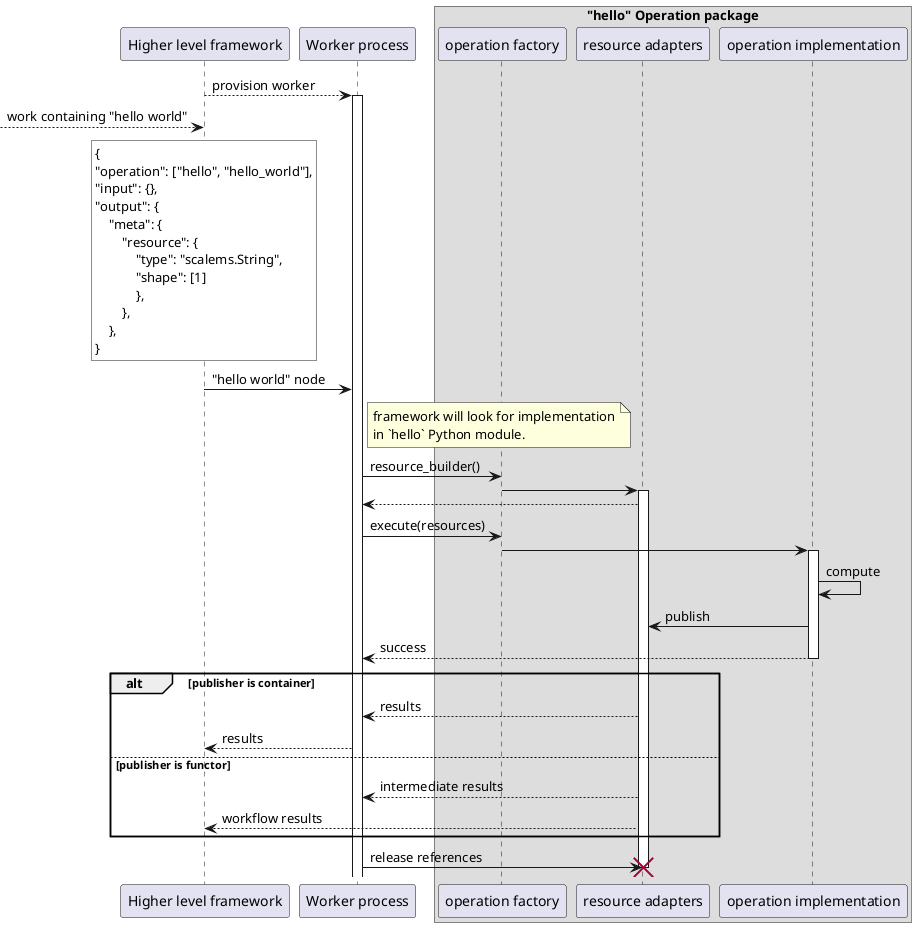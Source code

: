 @startuml
participant "Higher level framework" as framework
participant "Worker process" as worker

box "hello" Operation package
    participant "operation factory" as factory
    participant "resource adapters" as resources
    participant "operation implementation" as function
end box

   framework --> worker ++: provision worker
--> framework: work containing "hello world"

    rnote over framework #FFFFFF
    {
    "operation": ["hello", "hello_world"],
    "input": {},
    "output": {
        "meta": {
            "resource": {
                "type": "scalems.String",
                "shape": [1]
                },
            },
        },
    }
    endrnote

   framework -> worker: "hello world" node
   note right of worker
               framework will look for implementation
               in `hello` Python module.
   end note
                worker -> factory: resource_builder()
                          factory -> resources ++
                                     resources --> worker

worker -> factory: execute(resources)
          factory -> function ++
                     function -> function: compute
                     function -> resources: publish
                     function --> worker --: success

alt publisher is container
    resources --> worker: results
                  worker --> framework: results
else publisher is functor
    resources --> worker: intermediate results
    resources --> framework: workflow results
end alt

worker -> resources !!: release references
@enduml